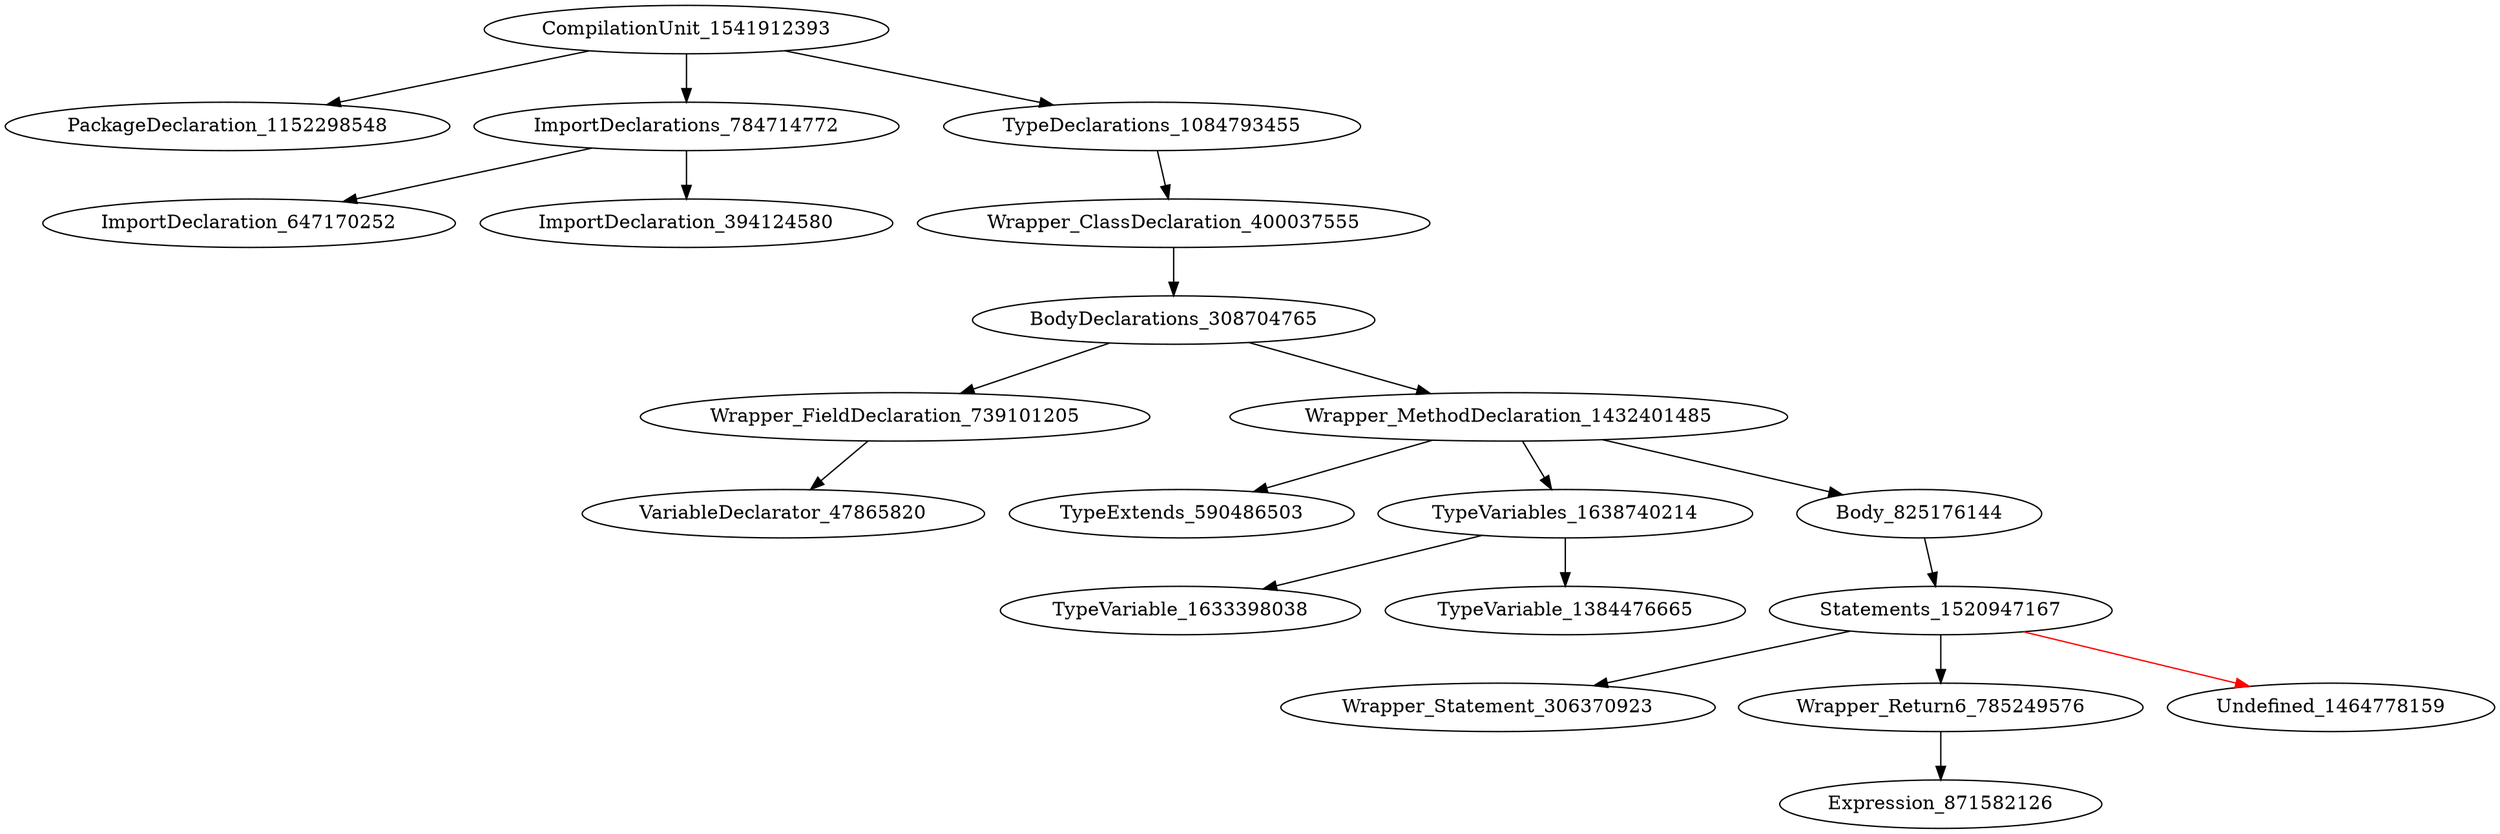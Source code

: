 digraph {
CompilationUnit_1541912393 -> PackageDeclaration_1152298548
CompilationUnit_1541912393 -> ImportDeclarations_784714772
CompilationUnit_1541912393 -> TypeDeclarations_1084793455
ImportDeclarations_784714772 -> ImportDeclaration_647170252
ImportDeclarations_784714772 -> ImportDeclaration_394124580
TypeDeclarations_1084793455 -> Wrapper_ClassDeclaration_400037555
Wrapper_ClassDeclaration_400037555 -> BodyDeclarations_308704765
BodyDeclarations_308704765 -> Wrapper_FieldDeclaration_739101205
BodyDeclarations_308704765 -> Wrapper_MethodDeclaration_1432401485
Wrapper_FieldDeclaration_739101205 -> VariableDeclarator_47865820
Wrapper_MethodDeclaration_1432401485 -> TypeExtends_590486503
Wrapper_MethodDeclaration_1432401485 -> TypeVariables_1638740214
Wrapper_MethodDeclaration_1432401485 -> Body_825176144
TypeVariables_1638740214 -> TypeVariable_1633398038
TypeVariables_1638740214 -> TypeVariable_1384476665
Body_825176144 -> Statements_1520947167
Statements_1520947167 -> Wrapper_Statement_306370923
Statements_1520947167 -> Wrapper_Return6_785249576
Statements_1520947167 -> Undefined_1464778159 [color = red] 
Wrapper_Return6_785249576 -> Expression_871582126
}